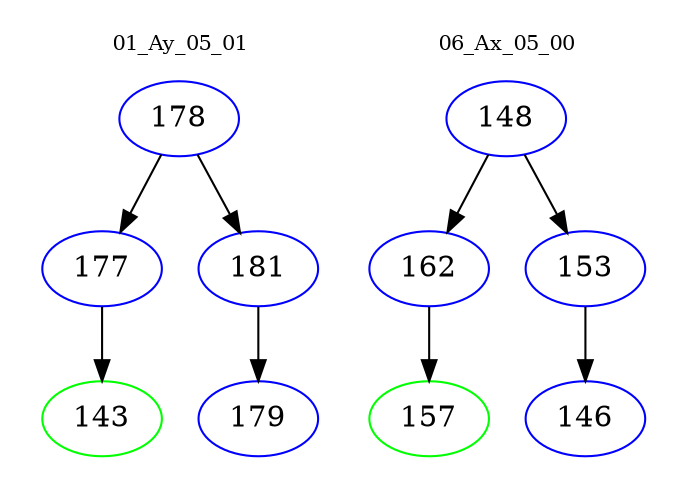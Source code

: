 digraph{
subgraph cluster_0 {
color = white
label = "01_Ay_05_01";
fontsize=10;
T0_178 [label="178", color="blue"]
T0_178 -> T0_177 [color="black"]
T0_177 [label="177", color="blue"]
T0_177 -> T0_143 [color="black"]
T0_143 [label="143", color="green"]
T0_178 -> T0_181 [color="black"]
T0_181 [label="181", color="blue"]
T0_181 -> T0_179 [color="black"]
T0_179 [label="179", color="blue"]
}
subgraph cluster_1 {
color = white
label = "06_Ax_05_00";
fontsize=10;
T1_148 [label="148", color="blue"]
T1_148 -> T1_162 [color="black"]
T1_162 [label="162", color="blue"]
T1_162 -> T1_157 [color="black"]
T1_157 [label="157", color="green"]
T1_148 -> T1_153 [color="black"]
T1_153 [label="153", color="blue"]
T1_153 -> T1_146 [color="black"]
T1_146 [label="146", color="blue"]
}
}
